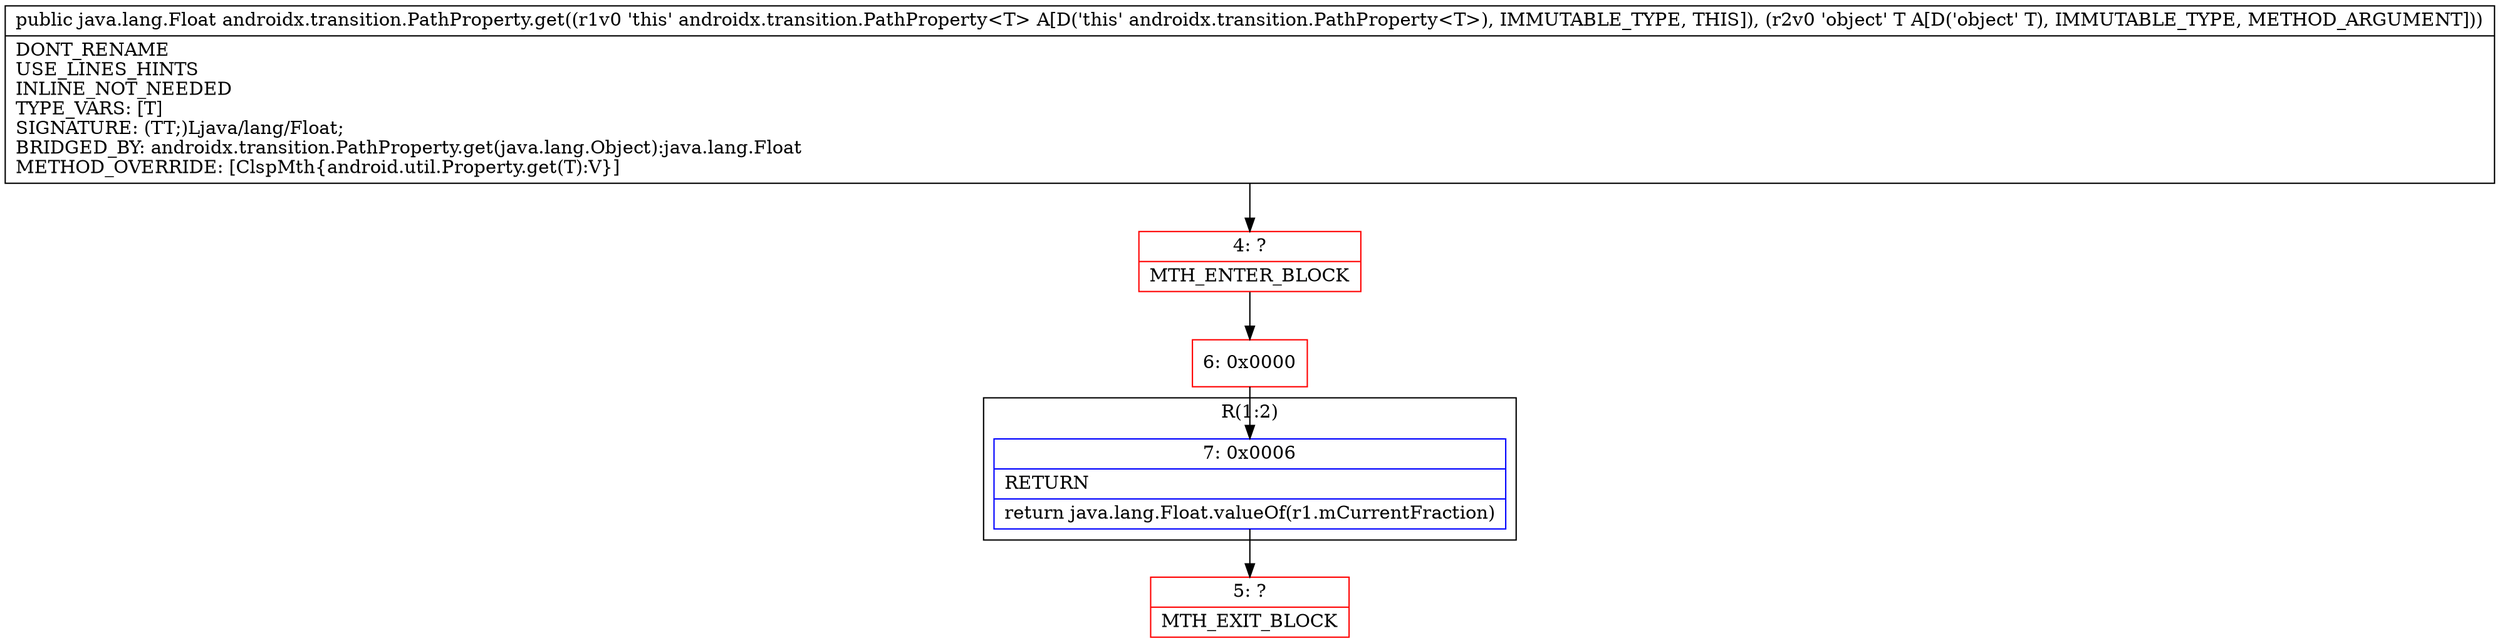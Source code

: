 digraph "CFG forandroidx.transition.PathProperty.get(Ljava\/lang\/Object;)Ljava\/lang\/Float;" {
subgraph cluster_Region_1699959865 {
label = "R(1:2)";
node [shape=record,color=blue];
Node_7 [shape=record,label="{7\:\ 0x0006|RETURN\l|return java.lang.Float.valueOf(r1.mCurrentFraction)\l}"];
}
Node_4 [shape=record,color=red,label="{4\:\ ?|MTH_ENTER_BLOCK\l}"];
Node_6 [shape=record,color=red,label="{6\:\ 0x0000}"];
Node_5 [shape=record,color=red,label="{5\:\ ?|MTH_EXIT_BLOCK\l}"];
MethodNode[shape=record,label="{public java.lang.Float androidx.transition.PathProperty.get((r1v0 'this' androidx.transition.PathProperty\<T\> A[D('this' androidx.transition.PathProperty\<T\>), IMMUTABLE_TYPE, THIS]), (r2v0 'object' T A[D('object' T), IMMUTABLE_TYPE, METHOD_ARGUMENT]))  | DONT_RENAME\lUSE_LINES_HINTS\lINLINE_NOT_NEEDED\lTYPE_VARS: [T]\lSIGNATURE: (TT;)Ljava\/lang\/Float;\lBRIDGED_BY: androidx.transition.PathProperty.get(java.lang.Object):java.lang.Float\lMETHOD_OVERRIDE: [ClspMth\{android.util.Property.get(T):V\}]\l}"];
MethodNode -> Node_4;Node_7 -> Node_5;
Node_4 -> Node_6;
Node_6 -> Node_7;
}

